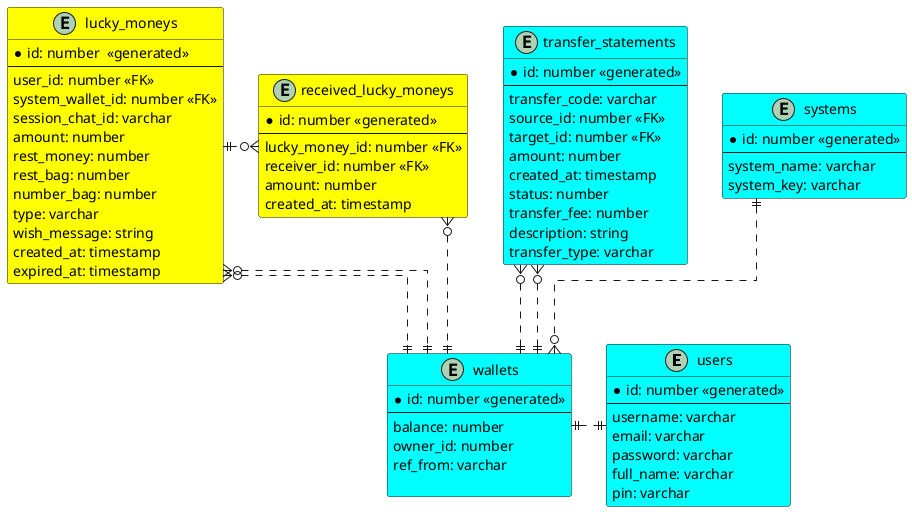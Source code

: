 	
@startuml

' hide the spot
' hide circle

' avoid problems with angled crows feet
skinparam linetype ortho

entity "users" as users #Aqua{
    *id: number <<generated>>
    --
    username: varchar
    email: varchar
    password: varchar
    full_name: varchar
    pin: varchar
}

' LuckyMoney system: 
' - system_name: LuckyMoney
' - system_key: 
' ----> Request Auth system -> JWToken system 
' LuckyMoney vS Payment 
' LuckyMoney ----> Request Auth system -> JWToken system
' LuckyMoney dùng JWToken vừa có để request danh sách  wallets của nó
' sử dụng list wallets này ntn thì tuỳ nó 

' LuckyMoney request lên payment chuyển tiền. Tới... với cái
' wallet id nào của nó  

entity "systems" #Aqua{
    *id: number <<generated>>
    --
    system_name: varchar
    system_key: varchar
}


entity "wallets" as wallets #Aqua{
    *id: number <<generated>>
    --
    balance: number    
    owner_id: number
    ref_from: varchar
    
}

entity "transfer_statements" as transfer_statements #Aqua {
    *id: number <<generated>>
    --
    transfer_code: varchar
    source_id: number <<FK>>
    target_id: number <<FK>>
    amount: number
    created_at: timestamp
    status: number
    transfer_fee: number
    description: string
    transfer_type: varchar
}

entity "lucky_moneys" as lucky_moneys #Yellow{
    *id: number  <<generated>>
    --
    user_id: number <<FK>>
    system_wallet_id: number <<FK>>
    session_chat_id: varchar
    amount: number
    rest_money: number
    rest_bag: number
    number_bag: number
    type: varchar
    wish_message: string
    created_at: timestamp
    expired_at: timestamp
}

entity "received_lucky_moneys" as received_luckey_moneys #Yellow{
    *id: number <<generated>>
    --
    lucky_money_id: number <<FK>>
    receiver_id: number <<FK>>
    amount: number
    created_at: timestamp
}

wallets ||.up.o{ transfer_statements
wallets ||.up.o{ transfer_statements

wallets ||.up.o{ lucky_moneys
wallets ||.up.o{ lucky_moneys

wallets ||.up.o{ received_luckey_moneys

users ||.left.|| wallets

systems ||..o{ wallets


lucky_moneys ||.right.o{ received_luckey_moneys


@enduml